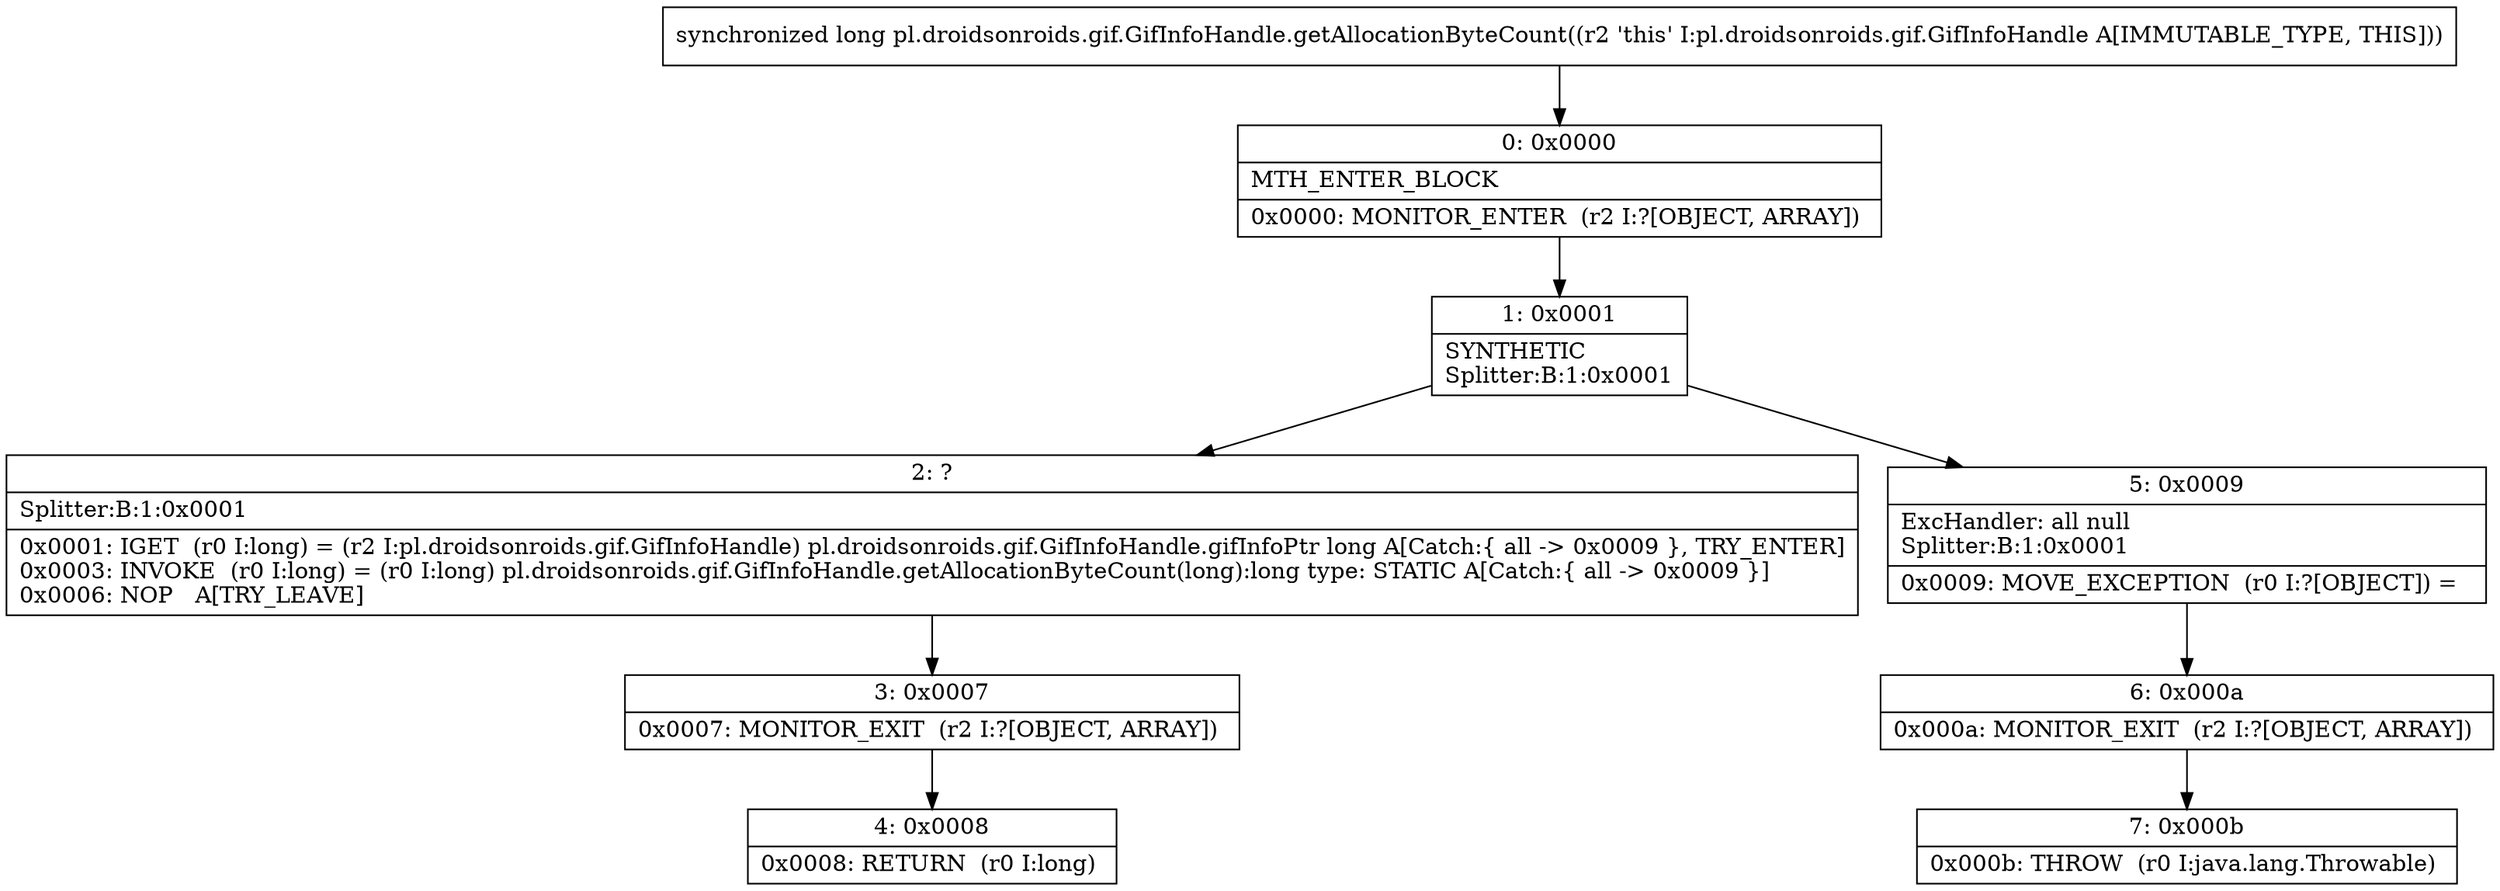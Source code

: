 digraph "CFG forpl.droidsonroids.gif.GifInfoHandle.getAllocationByteCount()J" {
Node_0 [shape=record,label="{0\:\ 0x0000|MTH_ENTER_BLOCK\l|0x0000: MONITOR_ENTER  (r2 I:?[OBJECT, ARRAY]) \l}"];
Node_1 [shape=record,label="{1\:\ 0x0001|SYNTHETIC\lSplitter:B:1:0x0001\l}"];
Node_2 [shape=record,label="{2\:\ ?|Splitter:B:1:0x0001\l|0x0001: IGET  (r0 I:long) = (r2 I:pl.droidsonroids.gif.GifInfoHandle) pl.droidsonroids.gif.GifInfoHandle.gifInfoPtr long A[Catch:\{ all \-\> 0x0009 \}, TRY_ENTER]\l0x0003: INVOKE  (r0 I:long) = (r0 I:long) pl.droidsonroids.gif.GifInfoHandle.getAllocationByteCount(long):long type: STATIC A[Catch:\{ all \-\> 0x0009 \}]\l0x0006: NOP   A[TRY_LEAVE]\l}"];
Node_3 [shape=record,label="{3\:\ 0x0007|0x0007: MONITOR_EXIT  (r2 I:?[OBJECT, ARRAY]) \l}"];
Node_4 [shape=record,label="{4\:\ 0x0008|0x0008: RETURN  (r0 I:long) \l}"];
Node_5 [shape=record,label="{5\:\ 0x0009|ExcHandler: all null\lSplitter:B:1:0x0001\l|0x0009: MOVE_EXCEPTION  (r0 I:?[OBJECT]) =  \l}"];
Node_6 [shape=record,label="{6\:\ 0x000a|0x000a: MONITOR_EXIT  (r2 I:?[OBJECT, ARRAY]) \l}"];
Node_7 [shape=record,label="{7\:\ 0x000b|0x000b: THROW  (r0 I:java.lang.Throwable) \l}"];
MethodNode[shape=record,label="{synchronized long pl.droidsonroids.gif.GifInfoHandle.getAllocationByteCount((r2 'this' I:pl.droidsonroids.gif.GifInfoHandle A[IMMUTABLE_TYPE, THIS])) }"];
MethodNode -> Node_0;
Node_0 -> Node_1;
Node_1 -> Node_2;
Node_1 -> Node_5;
Node_2 -> Node_3;
Node_3 -> Node_4;
Node_5 -> Node_6;
Node_6 -> Node_7;
}

